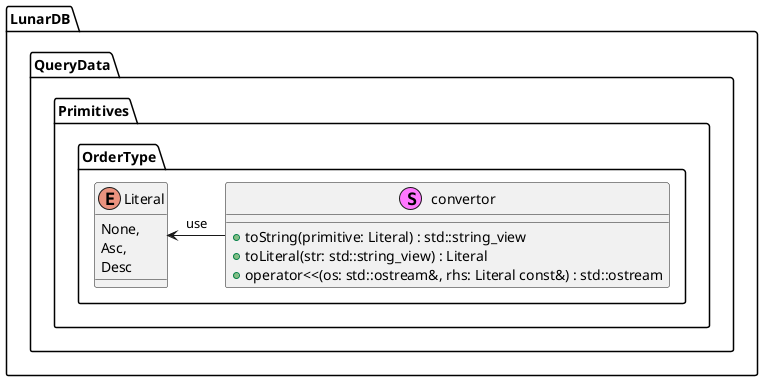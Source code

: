 @startuml OrderType


namespace LunarDB.QueryData.Primitives {

namespace OrderType {

enum Literal {
    None,
    Asc,
    Desc
}

stereotype convertor {
    + toString(primitive: Literal) : std::string_view
    + toLiteral(str: std::string_view) : Literal
    + operator<<(os: std::ostream&, rhs: Literal const&) : std::ostream
}

Literal <- convertor : use

}

}
@enduml
